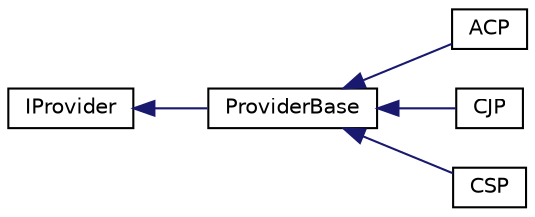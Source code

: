 digraph "Graphical Class Hierarchy"
{
 // LATEX_PDF_SIZE
  edge [fontname="Helvetica",fontsize="10",labelfontname="Helvetica",labelfontsize="10"];
  node [fontname="Helvetica",fontsize="10",shape=record];
  rankdir="LR";
  Node0 [label="IProvider",height=0.2,width=0.4,color="black", fillcolor="white", style="filled",URL="$class_i_provider.html",tooltip="The entropy providers virtual interface class."];
  Node0 -> Node1 [dir="back",color="midnightblue",fontsize="10",style="solid",fontname="Helvetica"];
  Node1 [label="ProviderBase",height=0.2,width=0.4,color="black", fillcolor="white", style="filled",URL="$class_provider_base.html",tooltip="The entropy provider base class; this is not an operable class"];
  Node1 -> Node2 [dir="back",color="midnightblue",fontsize="10",style="solid",fontname="Helvetica"];
  Node2 [label="ACP",height=0.2,width=0.4,color="black", fillcolor="white", style="filled",URL="$class_a_c_p.html",tooltip="An implementation of an Auto Collection seed Provider"];
  Node1 -> Node3 [dir="back",color="midnightblue",fontsize="10",style="solid",fontname="Helvetica"];
  Node3 [label="CJP",height=0.2,width=0.4,color="black", fillcolor="white", style="filled",URL="$class_c_j_p.html",tooltip="The CPU Jitter entropy Provider"];
  Node1 -> Node4 [dir="back",color="midnightblue",fontsize="10",style="solid",fontname="Helvetica"];
  Node4 [label="CSP",height=0.2,width=0.4,color="black", fillcolor="white", style="filled",URL="$class_c_s_p.html",tooltip="An implementation of an entropy source provider using the system secure random generator"];
}
